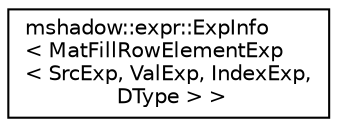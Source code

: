 digraph "Graphical Class Hierarchy"
{
 // LATEX_PDF_SIZE
  edge [fontname="Helvetica",fontsize="10",labelfontname="Helvetica",labelfontsize="10"];
  node [fontname="Helvetica",fontsize="10",shape=record];
  rankdir="LR";
  Node0 [label="mshadow::expr::ExpInfo\l\< MatFillRowElementExp\l\< SrcExp, ValExp, IndexExp,\l DType \> \>",height=0.2,width=0.4,color="black", fillcolor="white", style="filled",URL="$structmshadow_1_1expr_1_1ExpInfo_3_01MatFillRowElementExp_3_01SrcExp_00_01ValExp_00_01IndexExp_00_01DType_01_4_01_4.html",tooltip=" "];
}
